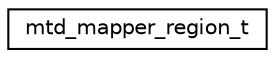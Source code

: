 digraph "Graphical Class Hierarchy"
{
 // LATEX_PDF_SIZE
  edge [fontname="Helvetica",fontsize="10",labelfontname="Helvetica",labelfontsize="10"];
  node [fontname="Helvetica",fontsize="10",shape=record];
  rankdir="LR";
  Node0 [label="mtd_mapper_region_t",height=0.2,width=0.4,color="black", fillcolor="white", style="filled",URL="$structmtd__mapper__region__t.html",tooltip="MTD mapped region."];
}
